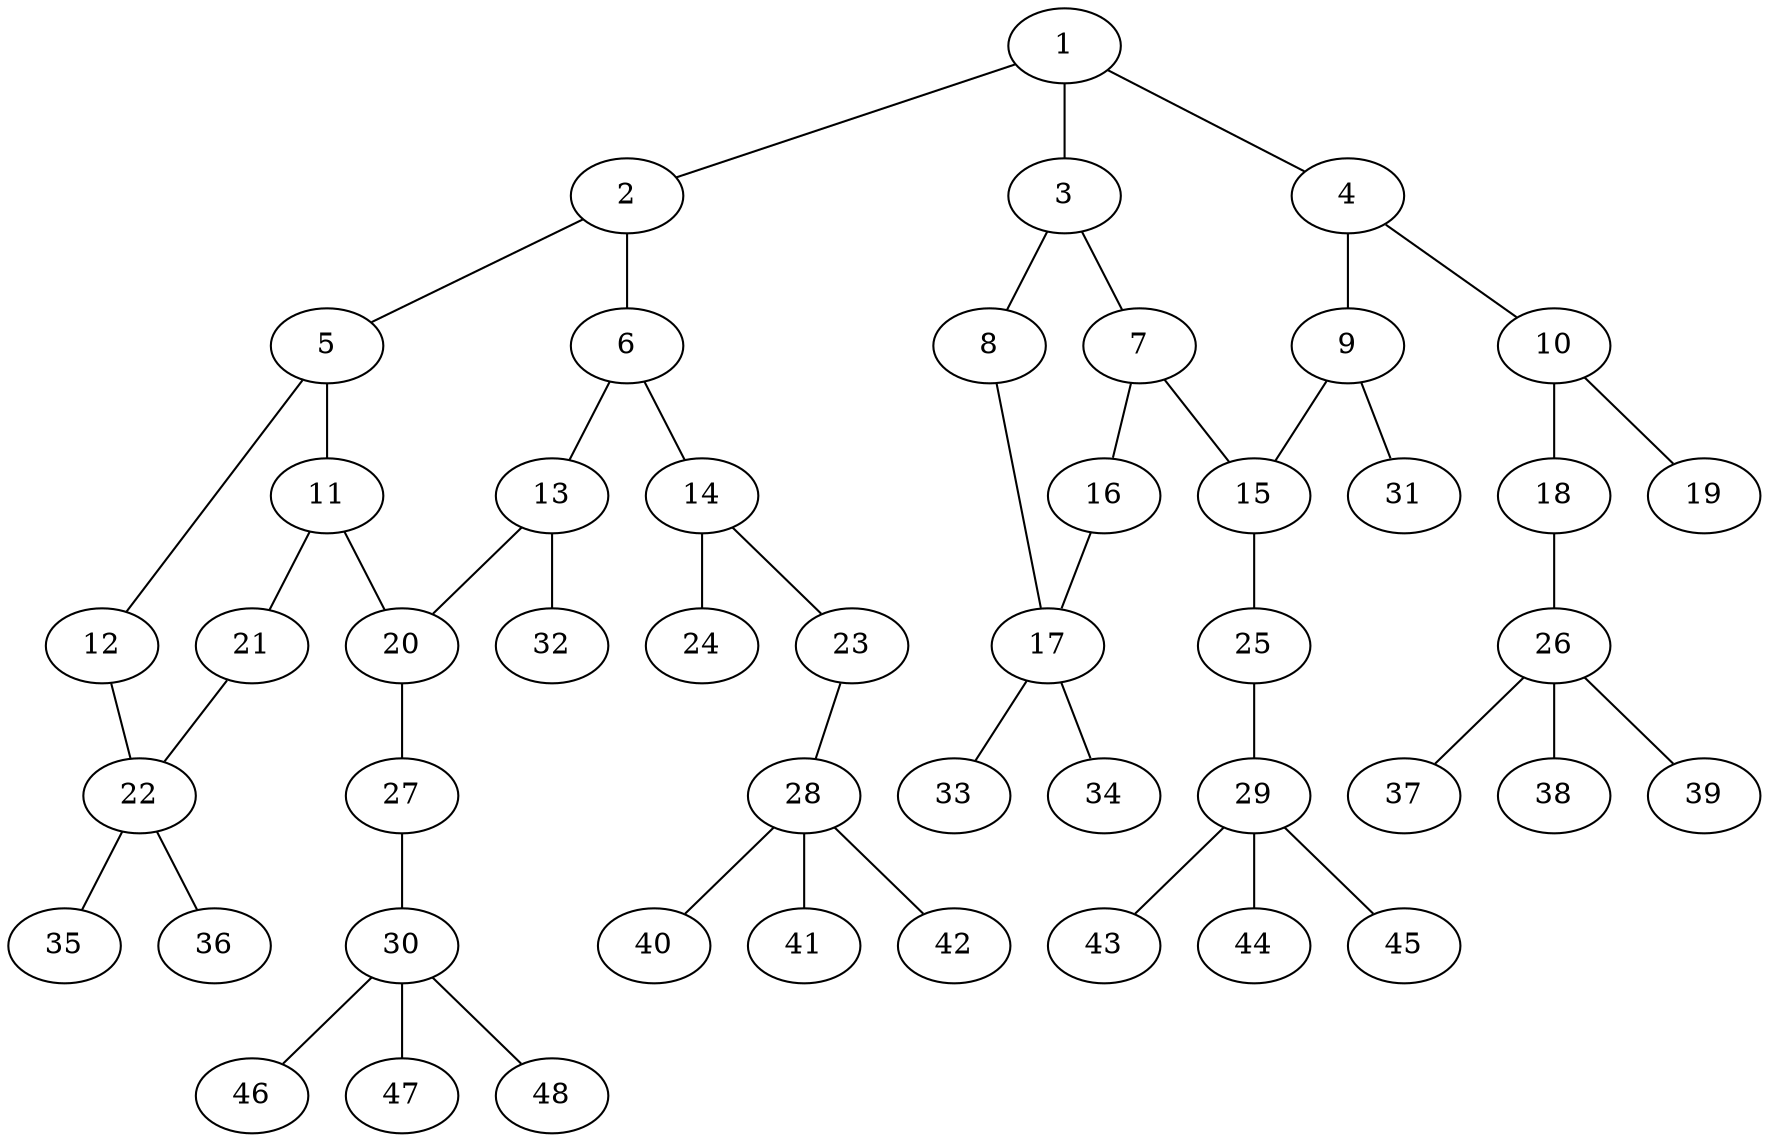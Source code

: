 graph molecule_2672 {
	1	 [chem=C];
	2	 [chem=C];
	1 -- 2	 [valence=1];
	3	 [chem=C];
	1 -- 3	 [valence=1];
	4	 [chem=C];
	1 -- 4	 [valence=2];
	5	 [chem=C];
	2 -- 5	 [valence=2];
	6	 [chem=C];
	2 -- 6	 [valence=1];
	7	 [chem=C];
	3 -- 7	 [valence=2];
	8	 [chem=O];
	3 -- 8	 [valence=1];
	9	 [chem=C];
	4 -- 9	 [valence=1];
	10	 [chem=C];
	4 -- 10	 [valence=1];
	11	 [chem=C];
	5 -- 11	 [valence=1];
	12	 [chem=O];
	5 -- 12	 [valence=1];
	13	 [chem=C];
	6 -- 13	 [valence=2];
	14	 [chem=C];
	6 -- 14	 [valence=1];
	15	 [chem=C];
	7 -- 15	 [valence=1];
	16	 [chem=O];
	7 -- 16	 [valence=1];
	17	 [chem=C];
	8 -- 17	 [valence=1];
	9 -- 15	 [valence=2];
	31	 [chem=H];
	9 -- 31	 [valence=1];
	18	 [chem=O];
	10 -- 18	 [valence=1];
	19	 [chem=O];
	10 -- 19	 [valence=2];
	20	 [chem=C];
	11 -- 20	 [valence=2];
	21	 [chem=O];
	11 -- 21	 [valence=1];
	22	 [chem=C];
	12 -- 22	 [valence=1];
	13 -- 20	 [valence=1];
	32	 [chem=H];
	13 -- 32	 [valence=1];
	23	 [chem=O];
	14 -- 23	 [valence=1];
	24	 [chem=O];
	14 -- 24	 [valence=2];
	25	 [chem=O];
	15 -- 25	 [valence=1];
	16 -- 17	 [valence=1];
	33	 [chem=H];
	17 -- 33	 [valence=1];
	34	 [chem=H];
	17 -- 34	 [valence=1];
	26	 [chem=C];
	18 -- 26	 [valence=1];
	27	 [chem=O];
	20 -- 27	 [valence=1];
	21 -- 22	 [valence=1];
	35	 [chem=H];
	22 -- 35	 [valence=1];
	36	 [chem=H];
	22 -- 36	 [valence=1];
	28	 [chem=C];
	23 -- 28	 [valence=1];
	29	 [chem=C];
	25 -- 29	 [valence=1];
	37	 [chem=H];
	26 -- 37	 [valence=1];
	38	 [chem=H];
	26 -- 38	 [valence=1];
	39	 [chem=H];
	26 -- 39	 [valence=1];
	30	 [chem=C];
	27 -- 30	 [valence=1];
	40	 [chem=H];
	28 -- 40	 [valence=1];
	41	 [chem=H];
	28 -- 41	 [valence=1];
	42	 [chem=H];
	28 -- 42	 [valence=1];
	43	 [chem=H];
	29 -- 43	 [valence=1];
	44	 [chem=H];
	29 -- 44	 [valence=1];
	45	 [chem=H];
	29 -- 45	 [valence=1];
	46	 [chem=H];
	30 -- 46	 [valence=1];
	47	 [chem=H];
	30 -- 47	 [valence=1];
	48	 [chem=H];
	30 -- 48	 [valence=1];
}
